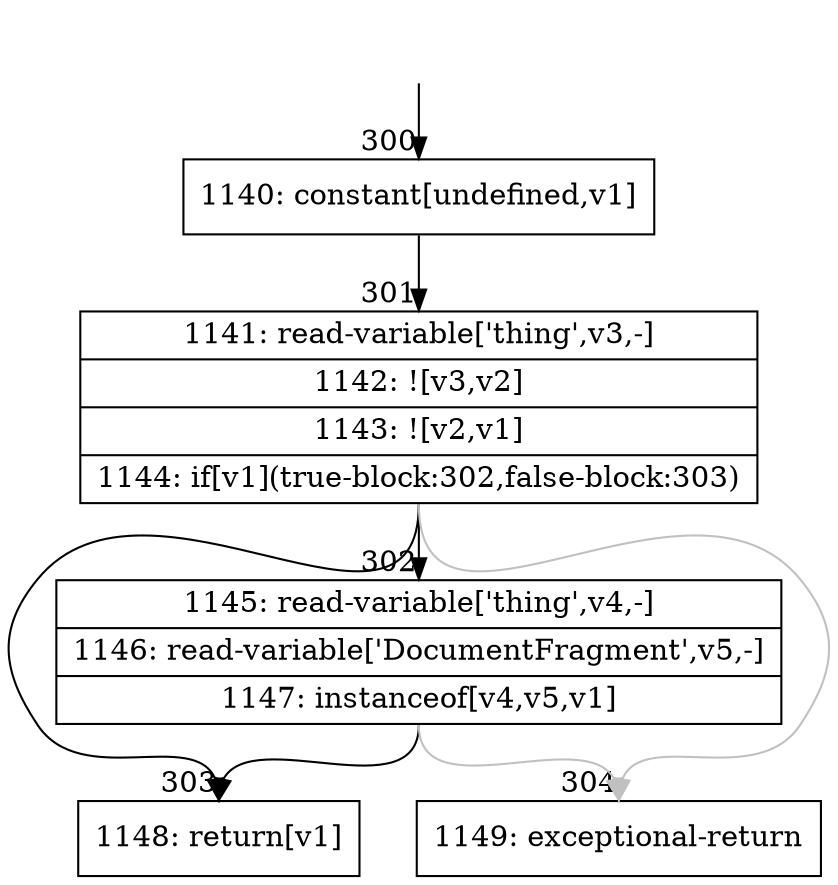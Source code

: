 digraph {
rankdir="TD"
BB_entry18[shape=none,label=""];
BB_entry18 -> BB300 [tailport=s, headport=n, headlabel="    300"]
BB300 [shape=record label="{1140: constant[undefined,v1]}" ] 
BB300 -> BB301 [tailport=s, headport=n, headlabel="      301"]
BB301 [shape=record label="{1141: read-variable['thing',v3,-]|1142: ![v3,v2]|1143: ![v2,v1]|1144: if[v1](true-block:302,false-block:303)}" ] 
BB301 -> BB303 [tailport=s, headport=n, headlabel="      303"]
BB301 -> BB302 [tailport=s, headport=n, headlabel="      302"]
BB301 -> BB304 [tailport=s, headport=n, color=gray, headlabel="      304"]
BB302 [shape=record label="{1145: read-variable['thing',v4,-]|1146: read-variable['DocumentFragment',v5,-]|1147: instanceof[v4,v5,v1]}" ] 
BB302 -> BB303 [tailport=s, headport=n]
BB302 -> BB304 [tailport=s, headport=n, color=gray]
BB303 [shape=record label="{1148: return[v1]}" ] 
BB304 [shape=record label="{1149: exceptional-return}" ] 
//#$~ 574
}
